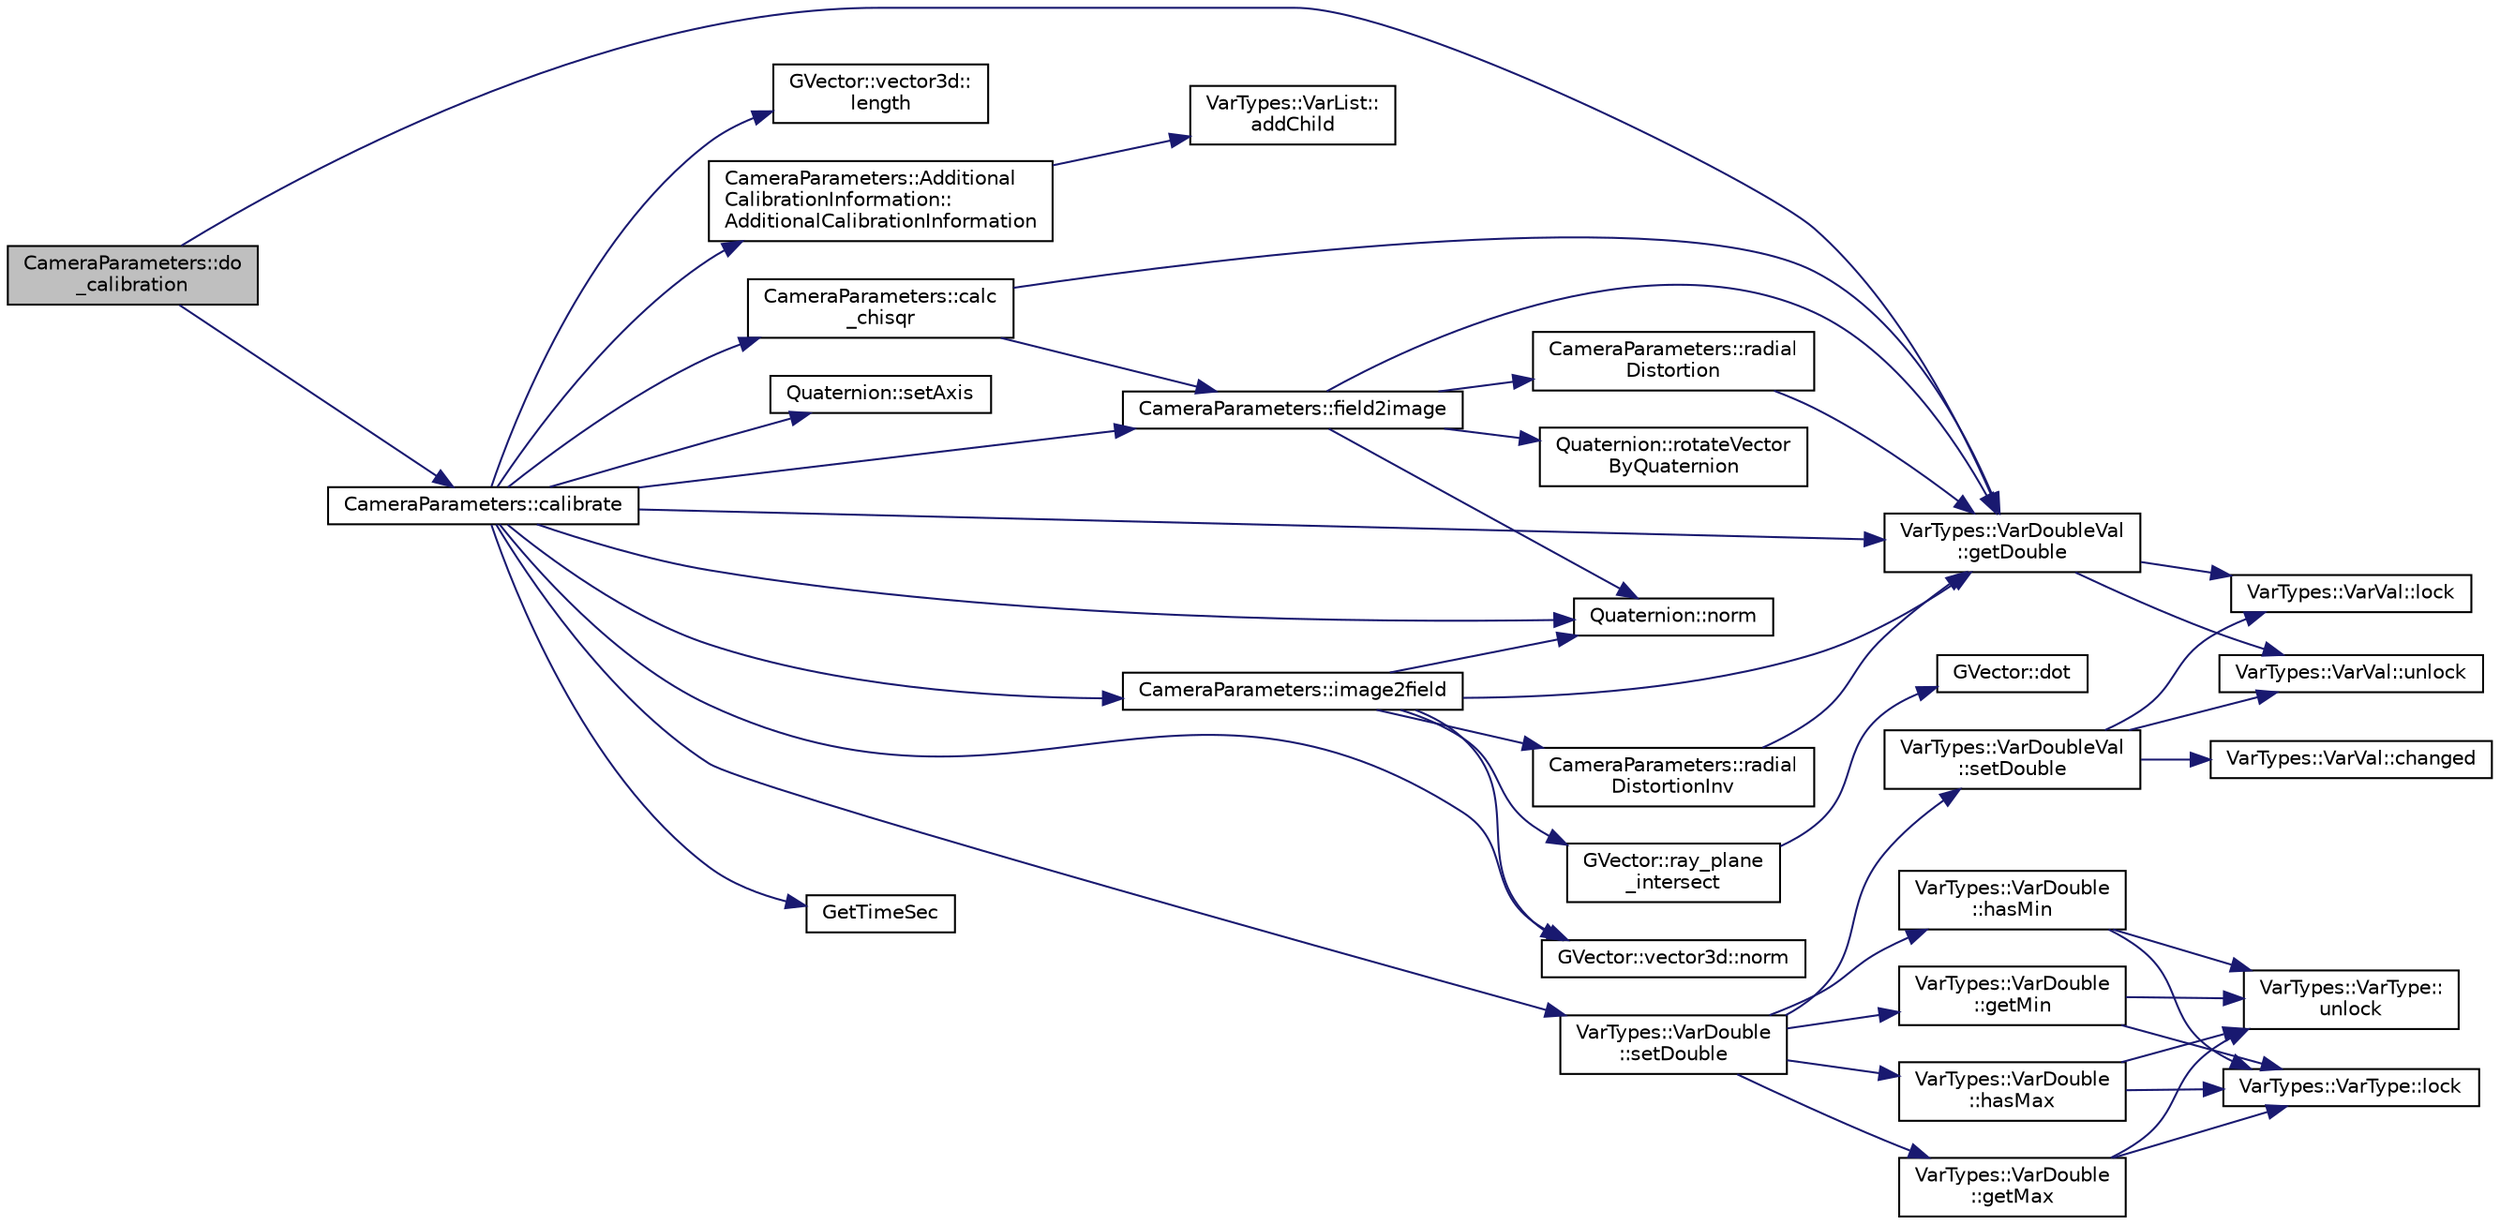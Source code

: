 digraph "CameraParameters::do_calibration"
{
 // INTERACTIVE_SVG=YES
  edge [fontname="Helvetica",fontsize="10",labelfontname="Helvetica",labelfontsize="10"];
  node [fontname="Helvetica",fontsize="10",shape=record];
  rankdir="LR";
  Node1 [label="CameraParameters::do\l_calibration",height=0.2,width=0.4,color="black", fillcolor="grey75", style="filled", fontcolor="black"];
  Node1 -> Node2 [color="midnightblue",fontsize="10",style="solid",fontname="Helvetica"];
  Node2 [label="CameraParameters::calibrate",height=0.2,width=0.4,color="black", fillcolor="white", style="filled",URL="$d7/df2/class_camera_parameters.html#a28286392a58b959438648e150d1b83b9"];
  Node2 -> Node3 [color="midnightblue",fontsize="10",style="solid",fontname="Helvetica"];
  Node3 [label="CameraParameters::Additional\lCalibrationInformation::\lAdditionalCalibrationInformation",height=0.2,width=0.4,color="black", fillcolor="white", style="filled",URL="$d3/d35/class_camera_parameters_1_1_additional_calibration_information.html#a15c2d011b2c4ccaeb38da737df51a5b1"];
  Node3 -> Node4 [color="midnightblue",fontsize="10",style="solid",fontname="Helvetica"];
  Node4 [label="VarTypes::VarList::\laddChild",height=0.2,width=0.4,color="black", fillcolor="white", style="filled",URL="$d1/d74/class_var_types_1_1_var_list.html#a1c6779a59721a6f67634f28e77d639b1",tooltip="adds a VarType item to the end of the list. "];
  Node2 -> Node5 [color="midnightblue",fontsize="10",style="solid",fontname="Helvetica"];
  Node5 [label="CameraParameters::calc\l_chisqr",height=0.2,width=0.4,color="black", fillcolor="white", style="filled",URL="$d7/df2/class_camera_parameters.html#a6dbab6c4ef488713ca44afd3e71976c7"];
  Node5 -> Node6 [color="midnightblue",fontsize="10",style="solid",fontname="Helvetica"];
  Node6 [label="CameraParameters::field2image",height=0.2,width=0.4,color="black", fillcolor="white", style="filled",URL="$d7/df2/class_camera_parameters.html#a85837279d40b7d7ead7805c54c0edeee"];
  Node6 -> Node7 [color="midnightblue",fontsize="10",style="solid",fontname="Helvetica"];
  Node7 [label="VarTypes::VarDoubleVal\l::getDouble",height=0.2,width=0.4,color="black", fillcolor="white", style="filled",URL="$db/d0f/class_var_types_1_1_var_double_val.html#aa5c9acfc3658e012d84481b9292a0b12",tooltip="get the value of this data-type "];
  Node7 -> Node8 [color="midnightblue",fontsize="10",style="solid",fontname="Helvetica"];
  Node8 [label="VarTypes::VarVal::lock",height=0.2,width=0.4,color="black", fillcolor="white", style="filled",URL="$d6/de8/class_var_types_1_1_var_val.html#a687df377b593f5ab5ac0b26d22728d4a"];
  Node7 -> Node9 [color="midnightblue",fontsize="10",style="solid",fontname="Helvetica"];
  Node9 [label="VarTypes::VarVal::unlock",height=0.2,width=0.4,color="black", fillcolor="white", style="filled",URL="$d6/de8/class_var_types_1_1_var_val.html#a6f1d886beb58366ce6c157b224ff26f8"];
  Node6 -> Node10 [color="midnightblue",fontsize="10",style="solid",fontname="Helvetica"];
  Node10 [label="Quaternion::norm",height=0.2,width=0.4,color="black", fillcolor="white", style="filled",URL="$dc/de3/class_quaternion.html#a20fe03fa607e61bc318925cf90b735d6"];
  Node6 -> Node11 [color="midnightblue",fontsize="10",style="solid",fontname="Helvetica"];
  Node11 [label="Quaternion::rotateVector\lByQuaternion",height=0.2,width=0.4,color="black", fillcolor="white", style="filled",URL="$dc/de3/class_quaternion.html#ad8066194132551d2c8e8a71096b0d1db"];
  Node6 -> Node12 [color="midnightblue",fontsize="10",style="solid",fontname="Helvetica"];
  Node12 [label="CameraParameters::radial\lDistortion",height=0.2,width=0.4,color="black", fillcolor="white", style="filled",URL="$d7/df2/class_camera_parameters.html#a83ed4149e93ebdc21798b6b170fabf80"];
  Node12 -> Node7 [color="midnightblue",fontsize="10",style="solid",fontname="Helvetica"];
  Node5 -> Node7 [color="midnightblue",fontsize="10",style="solid",fontname="Helvetica"];
  Node2 -> Node6 [color="midnightblue",fontsize="10",style="solid",fontname="Helvetica"];
  Node2 -> Node7 [color="midnightblue",fontsize="10",style="solid",fontname="Helvetica"];
  Node2 -> Node13 [color="midnightblue",fontsize="10",style="solid",fontname="Helvetica"];
  Node13 [label="GetTimeSec",height=0.2,width=0.4,color="black", fillcolor="white", style="filled",URL="$dd/d45/ssl-vision_2src_2shared_2util_2timer_8h.html#aed5e107931778acf0dec4d53809130b4"];
  Node2 -> Node14 [color="midnightblue",fontsize="10",style="solid",fontname="Helvetica"];
  Node14 [label="CameraParameters::image2field",height=0.2,width=0.4,color="black", fillcolor="white", style="filled",URL="$d7/df2/class_camera_parameters.html#a11bfa7943e4fc90e3c798804eb28ea14"];
  Node14 -> Node7 [color="midnightblue",fontsize="10",style="solid",fontname="Helvetica"];
  Node14 -> Node15 [color="midnightblue",fontsize="10",style="solid",fontname="Helvetica"];
  Node15 [label="CameraParameters::radial\lDistortionInv",height=0.2,width=0.4,color="black", fillcolor="white", style="filled",URL="$d7/df2/class_camera_parameters.html#a0213a75517c9290cef5a9a7e8bd278ce"];
  Node15 -> Node7 [color="midnightblue",fontsize="10",style="solid",fontname="Helvetica"];
  Node14 -> Node10 [color="midnightblue",fontsize="10",style="solid",fontname="Helvetica"];
  Node14 -> Node16 [color="midnightblue",fontsize="10",style="solid",fontname="Helvetica"];
  Node16 [label="GVector::ray_plane\l_intersect",height=0.2,width=0.4,color="black", fillcolor="white", style="filled",URL="$d5/da9/namespace_g_vector.html#aa796fc83cf89f0f82f883806760de343"];
  Node16 -> Node17 [color="midnightblue",fontsize="10",style="solid",fontname="Helvetica"];
  Node17 [label="GVector::dot",height=0.2,width=0.4,color="black", fillcolor="white", style="filled",URL="$d5/da9/namespace_g_vector.html#ada9b819d8266fe34bfb13b480a9a3107"];
  Node14 -> Node18 [color="midnightblue",fontsize="10",style="solid",fontname="Helvetica"];
  Node18 [label="GVector::vector3d::norm",height=0.2,width=0.4,color="black", fillcolor="white", style="filled",URL="$d7/db8/class_g_vector_1_1vector3d.html#a8a7623590f93853158a67b5abb4914c3"];
  Node2 -> Node19 [color="midnightblue",fontsize="10",style="solid",fontname="Helvetica"];
  Node19 [label="GVector::vector3d::\llength",height=0.2,width=0.4,color="black", fillcolor="white", style="filled",URL="$d7/db8/class_g_vector_1_1vector3d.html#ac515c7de87f98e36d38036e42c968a82"];
  Node2 -> Node18 [color="midnightblue",fontsize="10",style="solid",fontname="Helvetica"];
  Node2 -> Node10 [color="midnightblue",fontsize="10",style="solid",fontname="Helvetica"];
  Node2 -> Node20 [color="midnightblue",fontsize="10",style="solid",fontname="Helvetica"];
  Node20 [label="Quaternion::setAxis",height=0.2,width=0.4,color="black", fillcolor="white", style="filled",URL="$dc/de3/class_quaternion.html#ab39eabceeae18278800dd0daa19b4d96"];
  Node2 -> Node21 [color="midnightblue",fontsize="10",style="solid",fontname="Helvetica"];
  Node21 [label="VarTypes::VarDouble\l::setDouble",height=0.2,width=0.4,color="black", fillcolor="white", style="filled",URL="$d6/de9/class_var_types_1_1_var_double.html#a7ab84dad58686acfe6a22332f8475960",tooltip="set the value of this node to val. "];
  Node21 -> Node22 [color="midnightblue",fontsize="10",style="solid",fontname="Helvetica"];
  Node22 [label="VarTypes::VarDouble\l::hasMin",height=0.2,width=0.4,color="black", fillcolor="white", style="filled",URL="$d6/de9/class_var_types_1_1_var_double.html#a041a8b756c4096a62abdb1f88c5a5163"];
  Node22 -> Node23 [color="midnightblue",fontsize="10",style="solid",fontname="Helvetica"];
  Node23 [label="VarTypes::VarType::lock",height=0.2,width=0.4,color="black", fillcolor="white", style="filled",URL="$d4/d59/class_var_types_1_1_var_type.html#ae3cc30264a849e50988b92ed305d80d2"];
  Node22 -> Node24 [color="midnightblue",fontsize="10",style="solid",fontname="Helvetica"];
  Node24 [label="VarTypes::VarType::\lunlock",height=0.2,width=0.4,color="black", fillcolor="white", style="filled",URL="$d4/d59/class_var_types_1_1_var_type.html#aa879148410da333f6b9bf5c5e58fbad8"];
  Node21 -> Node25 [color="midnightblue",fontsize="10",style="solid",fontname="Helvetica"];
  Node25 [label="VarTypes::VarDouble\l::getMin",height=0.2,width=0.4,color="black", fillcolor="white", style="filled",URL="$d6/de9/class_var_types_1_1_var_double.html#a9a336c995e8d200a921fefc18e145a54"];
  Node25 -> Node23 [color="midnightblue",fontsize="10",style="solid",fontname="Helvetica"];
  Node25 -> Node24 [color="midnightblue",fontsize="10",style="solid",fontname="Helvetica"];
  Node21 -> Node26 [color="midnightblue",fontsize="10",style="solid",fontname="Helvetica"];
  Node26 [label="VarTypes::VarDouble\l::hasMax",height=0.2,width=0.4,color="black", fillcolor="white", style="filled",URL="$d6/de9/class_var_types_1_1_var_double.html#ae4148298b74f9a499df580c1e4e27cfb"];
  Node26 -> Node23 [color="midnightblue",fontsize="10",style="solid",fontname="Helvetica"];
  Node26 -> Node24 [color="midnightblue",fontsize="10",style="solid",fontname="Helvetica"];
  Node21 -> Node27 [color="midnightblue",fontsize="10",style="solid",fontname="Helvetica"];
  Node27 [label="VarTypes::VarDouble\l::getMax",height=0.2,width=0.4,color="black", fillcolor="white", style="filled",URL="$d6/de9/class_var_types_1_1_var_double.html#a0cf97291597f44d3f33fd558a7478963"];
  Node27 -> Node23 [color="midnightblue",fontsize="10",style="solid",fontname="Helvetica"];
  Node27 -> Node24 [color="midnightblue",fontsize="10",style="solid",fontname="Helvetica"];
  Node21 -> Node28 [color="midnightblue",fontsize="10",style="solid",fontname="Helvetica"];
  Node28 [label="VarTypes::VarDoubleVal\l::setDouble",height=0.2,width=0.4,color="black", fillcolor="white", style="filled",URL="$db/d0f/class_var_types_1_1_var_double_val.html#a41f7c4dcd1e9da7c77dedab26352b3c5",tooltip="set the value of this node to val. "];
  Node28 -> Node8 [color="midnightblue",fontsize="10",style="solid",fontname="Helvetica"];
  Node28 -> Node9 [color="midnightblue",fontsize="10",style="solid",fontname="Helvetica"];
  Node28 -> Node29 [color="midnightblue",fontsize="10",style="solid",fontname="Helvetica"];
  Node29 [label="VarTypes::VarVal::changed",height=0.2,width=0.4,color="black", fillcolor="white", style="filled",URL="$d6/de8/class_var_types_1_1_var_val.html#a61bef38fdec1646a499e44ed09fe3589"];
  Node1 -> Node7 [color="midnightblue",fontsize="10",style="solid",fontname="Helvetica"];
}
